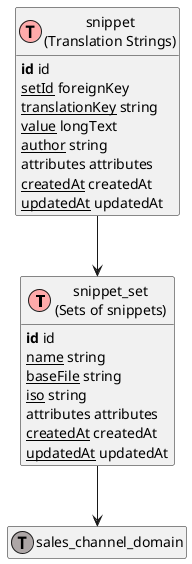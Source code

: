 @startuml
' uncomment the line below if you're using computer with a retina display
' skinparam dpi 300
!define Table(name,desc) class name as "desc" << (T,#FFAAAA) >>
!define ForeignTable(name,desc) class name as "desc" << (T,#ada6a6) >>
!define TranslationTable(name,desc) class name as "desc" << (I,#4286f4) >>
' we use bold for primary key
' green color for unique
' and underscore for not_null
!define primary_key(x) <b>x</b>
!define unique(x) <color:green>x</color>
!define not_null(x) <u>x</u>
' other tags available:
' <i></i>
' <back:COLOR></color>, where color is a color name or html color code
' (#FFAACC)
' see: http://plantuml.com/classes.html#More
hide methods
hide stereotypes
hide empty members
skinparam backgroundColor #FFFFFF

' entities

Table(ShopwareCoreFrameworkSnippetAggregateSnippetSetSnippetSetDefinition, "snippet_set\n(Sets of snippets)") {
   primary_key(id) id
   not_null(name) string
   not_null(baseFile) string
   not_null(iso) string
   attributes attributes
   not_null(createdAt) createdAt
   not_null(updatedAt) updatedAt
}
Table(ShopwareCoreFrameworkSnippetSnippetDefinition, "snippet\n(Translation Strings)") {
   primary_key(id) id
   not_null(setId) foreignKey
   not_null(translationKey) string
   not_null(value) longText
   not_null(author) string
   attributes attributes
   not_null(createdAt) createdAt
   not_null(updatedAt) updatedAt
}
ForeignTable(ShopwareCoreSystemSalesChannelAggregateSalesChannelDomainSalesChannelDomainDefinition, "sales_channel_domain") {
}

' relationshipd

ShopwareCoreFrameworkSnippetSnippetDefinition --> ShopwareCoreFrameworkSnippetAggregateSnippetSetSnippetSetDefinition
ShopwareCoreFrameworkSnippetAggregateSnippetSetSnippetSetDefinition --> ShopwareCoreSystemSalesChannelAggregateSalesChannelDomainSalesChannelDomainDefinition
@enduml
